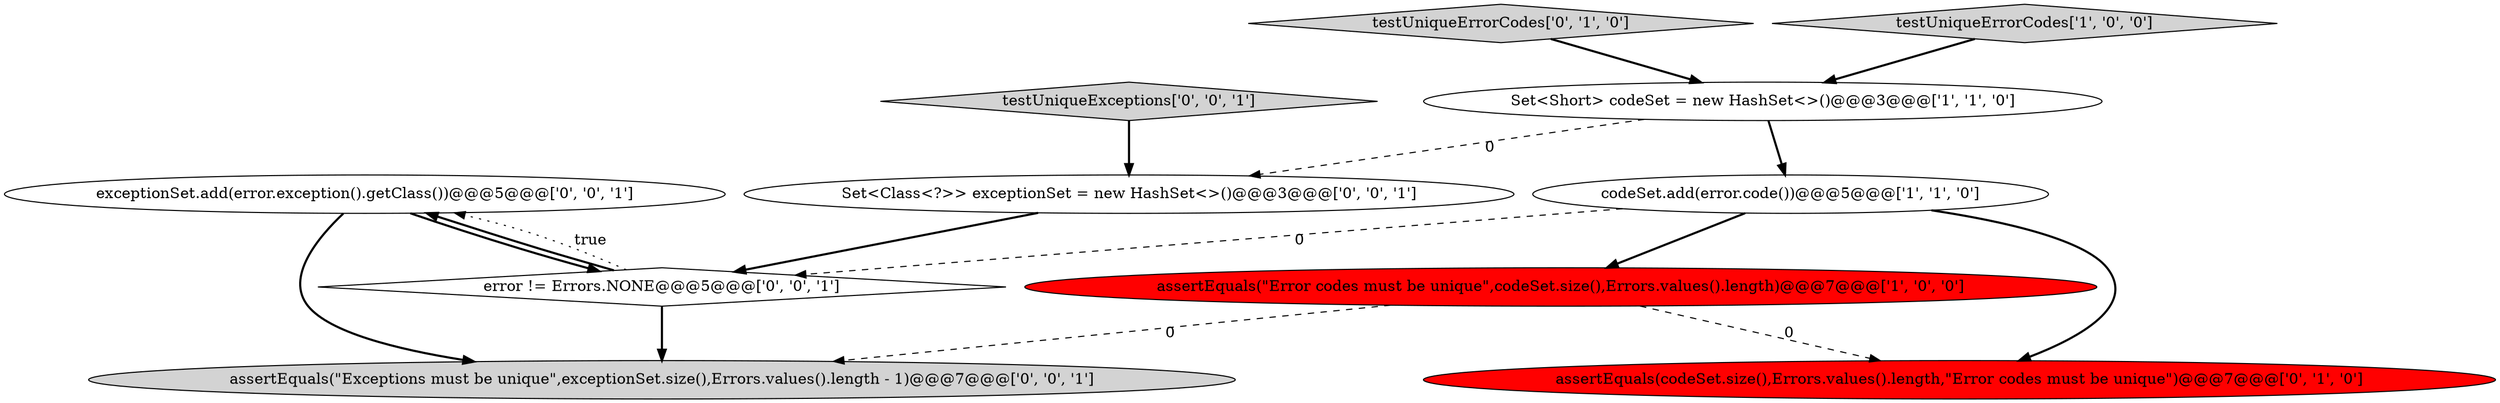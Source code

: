 digraph {
6 [style = filled, label = "exceptionSet.add(error.exception().getClass())@@@5@@@['0', '0', '1']", fillcolor = white, shape = ellipse image = "AAA0AAABBB3BBB"];
1 [style = filled, label = "assertEquals(\"Error codes must be unique\",codeSet.size(),Errors.values().length)@@@7@@@['1', '0', '0']", fillcolor = red, shape = ellipse image = "AAA1AAABBB1BBB"];
7 [style = filled, label = "testUniqueExceptions['0', '0', '1']", fillcolor = lightgray, shape = diamond image = "AAA0AAABBB3BBB"];
9 [style = filled, label = "assertEquals(\"Exceptions must be unique\",exceptionSet.size(),Errors.values().length - 1)@@@7@@@['0', '0', '1']", fillcolor = lightgray, shape = ellipse image = "AAA0AAABBB3BBB"];
8 [style = filled, label = "Set<Class<?>> exceptionSet = new HashSet<>()@@@3@@@['0', '0', '1']", fillcolor = white, shape = ellipse image = "AAA0AAABBB3BBB"];
0 [style = filled, label = "codeSet.add(error.code())@@@5@@@['1', '1', '0']", fillcolor = white, shape = ellipse image = "AAA0AAABBB1BBB"];
10 [style = filled, label = "error != Errors.NONE@@@5@@@['0', '0', '1']", fillcolor = white, shape = diamond image = "AAA0AAABBB3BBB"];
4 [style = filled, label = "testUniqueErrorCodes['0', '1', '0']", fillcolor = lightgray, shape = diamond image = "AAA0AAABBB2BBB"];
3 [style = filled, label = "Set<Short> codeSet = new HashSet<>()@@@3@@@['1', '1', '0']", fillcolor = white, shape = ellipse image = "AAA0AAABBB1BBB"];
5 [style = filled, label = "assertEquals(codeSet.size(),Errors.values().length,\"Error codes must be unique\")@@@7@@@['0', '1', '0']", fillcolor = red, shape = ellipse image = "AAA1AAABBB2BBB"];
2 [style = filled, label = "testUniqueErrorCodes['1', '0', '0']", fillcolor = lightgray, shape = diamond image = "AAA0AAABBB1BBB"];
3->8 [style = dashed, label="0"];
4->3 [style = bold, label=""];
8->10 [style = bold, label=""];
1->9 [style = dashed, label="0"];
10->9 [style = bold, label=""];
10->6 [style = dotted, label="true"];
1->5 [style = dashed, label="0"];
6->9 [style = bold, label=""];
7->8 [style = bold, label=""];
0->1 [style = bold, label=""];
10->6 [style = bold, label=""];
6->10 [style = bold, label=""];
0->10 [style = dashed, label="0"];
3->0 [style = bold, label=""];
2->3 [style = bold, label=""];
0->5 [style = bold, label=""];
}
